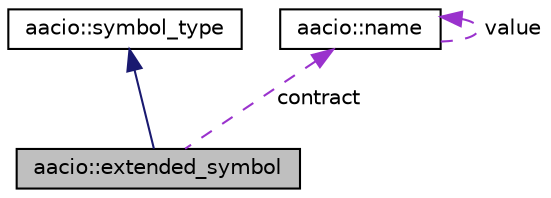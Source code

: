 digraph "aacio::extended_symbol"
{
  edge [fontname="Helvetica",fontsize="10",labelfontname="Helvetica",labelfontsize="10"];
  node [fontname="Helvetica",fontsize="10",shape=record];
  Node2 [label="aacio::extended_symbol",height=0.2,width=0.4,color="black", fillcolor="grey75", style="filled", fontcolor="black"];
  Node3 -> Node2 [dir="back",color="midnightblue",fontsize="10",style="solid",fontname="Helvetica"];
  Node3 [label="aacio::symbol_type",height=0.2,width=0.4,color="black", fillcolor="white", style="filled",URL="$structaacio_1_1symbol__type.html"];
  Node4 -> Node2 [dir="back",color="darkorchid3",fontsize="10",style="dashed",label=" contract" ,fontname="Helvetica"];
  Node4 [label="aacio::name",height=0.2,width=0.4,color="black", fillcolor="white", style="filled",URL="$structaacio_1_1name.html",tooltip="wraps a uint64_t to ensure it is only passed to methods that expect a Name "];
  Node4 -> Node4 [dir="back",color="darkorchid3",fontsize="10",style="dashed",label=" value" ,fontname="Helvetica"];
}
